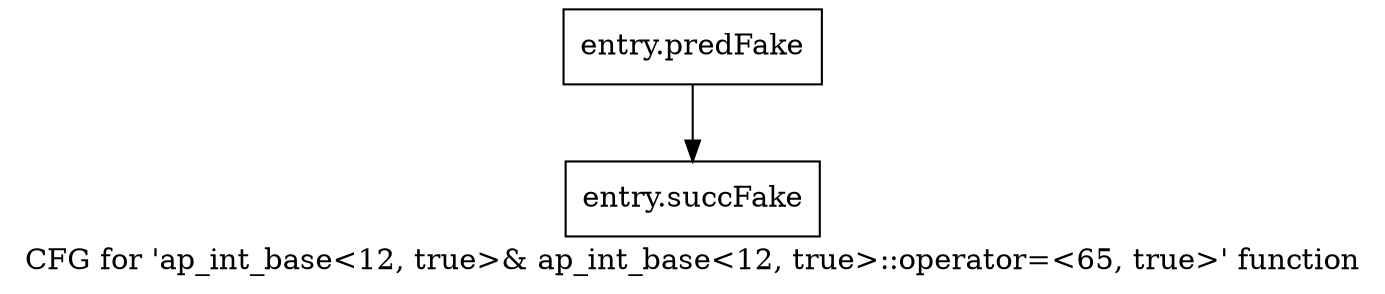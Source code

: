 digraph "CFG for 'ap_int_base\<12, true\>& ap_int_base\<12, true\>::operator=\<65, true\>' function" {
	label="CFG for 'ap_int_base\<12, true\>& ap_int_base\<12, true\>::operator=\<65, true\>' function";

	Node0x3cfcca0 [shape=record,filename="",linenumber="",label="{entry.predFake}"];
	Node0x3cfcca0 -> Node0x3eb2750[ callList="" memoryops="" filename="/tools/Xilinx/Vitis_HLS/2022.1/include/ap_int_base.h" execusionnum="3200"];
	Node0x3eb2750 [shape=record,filename="/tools/Xilinx/Vitis_HLS/2022.1/include/ap_int_base.h",linenumber="502",label="{entry.succFake}"];
}
